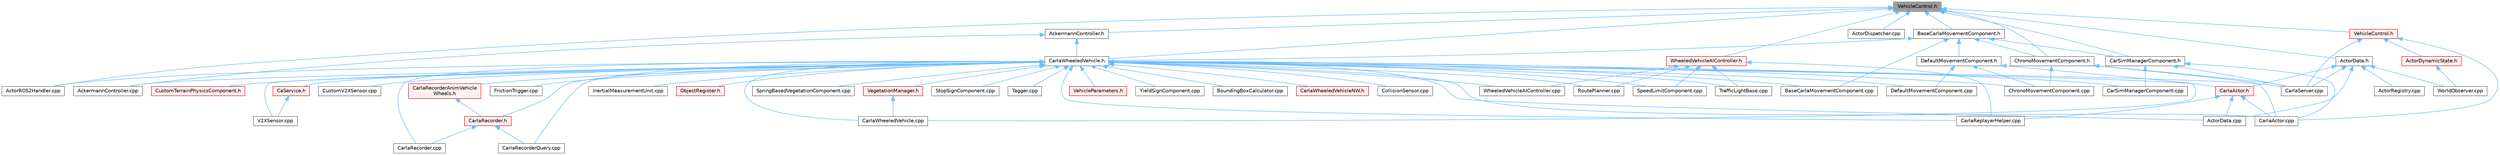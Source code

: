 digraph "VehicleControl.h"
{
 // INTERACTIVE_SVG=YES
 // LATEX_PDF_SIZE
  bgcolor="transparent";
  edge [fontname=Helvetica,fontsize=10,labelfontname=Helvetica,labelfontsize=10];
  node [fontname=Helvetica,fontsize=10,shape=box,height=0.2,width=0.4];
  Node1 [id="Node000001",label="VehicleControl.h",height=0.2,width=0.4,color="gray40", fillcolor="grey60", style="filled", fontcolor="black",tooltip=" "];
  Node1 -> Node2 [id="edge1_Node000001_Node000002",dir="back",color="steelblue1",style="solid",tooltip=" "];
  Node2 [id="Node000002",label="AckermannController.h",height=0.2,width=0.4,color="grey40", fillcolor="white", style="filled",URL="$d0/d4d/AckermannController_8h.html",tooltip=" "];
  Node2 -> Node3 [id="edge2_Node000002_Node000003",dir="back",color="steelblue1",style="solid",tooltip=" "];
  Node3 [id="Node000003",label="AckermannController.cpp",height=0.2,width=0.4,color="grey40", fillcolor="white", style="filled",URL="$d1/d47/AckermannController_8cpp.html",tooltip=" "];
  Node2 -> Node4 [id="edge3_Node000002_Node000004",dir="back",color="steelblue1",style="solid",tooltip=" "];
  Node4 [id="Node000004",label="CarlaWheeledVehicle.h",height=0.2,width=0.4,color="grey40", fillcolor="white", style="filled",URL="$d3/d00/CarlaWheeledVehicle_8h.html",tooltip=" "];
  Node4 -> Node3 [id="edge4_Node000004_Node000003",dir="back",color="steelblue1",style="solid",tooltip=" "];
  Node4 -> Node5 [id="edge5_Node000004_Node000005",dir="back",color="steelblue1",style="solid",tooltip=" "];
  Node5 [id="Node000005",label="ActorData.cpp",height=0.2,width=0.4,color="grey40", fillcolor="white", style="filled",URL="$da/d7f/ActorData_8cpp.html",tooltip=" "];
  Node4 -> Node6 [id="edge6_Node000004_Node000006",dir="back",color="steelblue1",style="solid",tooltip=" "];
  Node6 [id="Node000006",label="ActorROS2Handler.cpp",height=0.2,width=0.4,color="grey40", fillcolor="white", style="filled",URL="$d6/d65/ActorROS2Handler_8cpp.html",tooltip=" "];
  Node4 -> Node7 [id="edge7_Node000004_Node000007",dir="back",color="steelblue1",style="solid",tooltip=" "];
  Node7 [id="Node000007",label="BaseCarlaMovementComponent.cpp",height=0.2,width=0.4,color="grey40", fillcolor="white", style="filled",URL="$da/da6/BaseCarlaMovementComponent_8cpp.html",tooltip=" "];
  Node4 -> Node8 [id="edge8_Node000004_Node000008",dir="back",color="steelblue1",style="solid",tooltip=" "];
  Node8 [id="Node000008",label="BoundingBoxCalculator.cpp",height=0.2,width=0.4,color="grey40", fillcolor="white", style="filled",URL="$dd/dd8/BoundingBoxCalculator_8cpp.html",tooltip=" "];
  Node4 -> Node9 [id="edge9_Node000004_Node000009",dir="back",color="steelblue1",style="solid",tooltip=" "];
  Node9 [id="Node000009",label="CaService.h",height=0.2,width=0.4,color="red", fillcolor="#FFF0F0", style="filled",URL="$df/dd8/CaService_8h.html",tooltip=" "];
  Node9 -> Node11 [id="edge10_Node000009_Node000011",dir="back",color="steelblue1",style="solid",tooltip=" "];
  Node11 [id="Node000011",label="V2XSensor.cpp",height=0.2,width=0.4,color="grey40", fillcolor="white", style="filled",URL="$d2/df9/V2XSensor_8cpp.html",tooltip=" "];
  Node4 -> Node47 [id="edge11_Node000004_Node000047",dir="back",color="steelblue1",style="solid",tooltip=" "];
  Node47 [id="Node000047",label="CarSimManagerComponent.cpp",height=0.2,width=0.4,color="grey40", fillcolor="white", style="filled",URL="$d2/d56/CarSimManagerComponent_8cpp.html",tooltip=" "];
  Node4 -> Node48 [id="edge12_Node000004_Node000048",dir="back",color="steelblue1",style="solid",tooltip=" "];
  Node48 [id="Node000048",label="CarlaActor.cpp",height=0.2,width=0.4,color="grey40", fillcolor="white", style="filled",URL="$d3/d43/CarlaActor_8cpp.html",tooltip=" "];
  Node4 -> Node49 [id="edge13_Node000004_Node000049",dir="back",color="steelblue1",style="solid",tooltip=" "];
  Node49 [id="Node000049",label="CarlaActor.h",height=0.2,width=0.4,color="red", fillcolor="#FFF0F0", style="filled",URL="$de/d36/CarlaActor_8h.html",tooltip=" "];
  Node49 -> Node5 [id="edge14_Node000049_Node000005",dir="back",color="steelblue1",style="solid",tooltip=" "];
  Node49 -> Node48 [id="edge15_Node000049_Node000048",dir="back",color="steelblue1",style="solid",tooltip=" "];
  Node49 -> Node59 [id="edge16_Node000049_Node000059",dir="back",color="steelblue1",style="solid",tooltip=" "];
  Node59 [id="Node000059",label="CarlaReplayerHelper.cpp",height=0.2,width=0.4,color="grey40", fillcolor="white", style="filled",URL="$d2/d32/CarlaReplayerHelper_8cpp.html",tooltip=" "];
  Node4 -> Node78 [id="edge17_Node000004_Node000078",dir="back",color="steelblue1",style="solid",tooltip=" "];
  Node78 [id="Node000078",label="CarlaRecorder.cpp",height=0.2,width=0.4,color="grey40", fillcolor="white", style="filled",URL="$da/d49/CarlaRecorder_8cpp.html",tooltip=" "];
  Node4 -> Node123 [id="edge18_Node000004_Node000123",dir="back",color="steelblue1",style="solid",tooltip=" "];
  Node123 [id="Node000123",label="CarlaRecorder.h",height=0.2,width=0.4,color="red", fillcolor="#FFF0F0", style="filled",URL="$d9/d6a/CarlaRecorder_8h.html",tooltip=" "];
  Node123 -> Node78 [id="edge19_Node000123_Node000078",dir="back",color="steelblue1",style="solid",tooltip=" "];
  Node123 -> Node142 [id="edge20_Node000123_Node000142",dir="back",color="steelblue1",style="solid",tooltip=" "];
  Node142 [id="Node000142",label="CarlaRecorderQuery.cpp",height=0.2,width=0.4,color="grey40", fillcolor="white", style="filled",URL="$de/dc6/CarlaRecorderQuery_8cpp.html",tooltip=" "];
  Node4 -> Node147 [id="edge21_Node000004_Node000147",dir="back",color="steelblue1",style="solid",tooltip=" "];
  Node147 [id="Node000147",label="CarlaRecorderAnimVehicle\lWheels.h",height=0.2,width=0.4,color="red", fillcolor="#FFF0F0", style="filled",URL="$d0/d5c/CarlaRecorderAnimVehicleWheels_8h.html",tooltip=" "];
  Node147 -> Node123 [id="edge22_Node000147_Node000123",dir="back",color="steelblue1",style="solid",tooltip=" "];
  Node4 -> Node142 [id="edge23_Node000004_Node000142",dir="back",color="steelblue1",style="solid",tooltip=" "];
  Node4 -> Node59 [id="edge24_Node000004_Node000059",dir="back",color="steelblue1",style="solid",tooltip=" "];
  Node4 -> Node60 [id="edge25_Node000004_Node000060",dir="back",color="steelblue1",style="solid",tooltip=" "];
  Node60 [id="Node000060",label="CarlaServer.cpp",height=0.2,width=0.4,color="grey40", fillcolor="white", style="filled",URL="$db/d6c/CarlaServer_8cpp.html",tooltip=" "];
  Node4 -> Node62 [id="edge26_Node000004_Node000062",dir="back",color="steelblue1",style="solid",tooltip=" "];
  Node62 [id="Node000062",label="CarlaWheeledVehicle.cpp",height=0.2,width=0.4,color="grey40", fillcolor="white", style="filled",URL="$dc/d65/CarlaWheeledVehicle_8cpp.html",tooltip=" "];
  Node4 -> Node151 [id="edge27_Node000004_Node000151",dir="back",color="steelblue1",style="solid",tooltip=" "];
  Node151 [id="Node000151",label="CarlaWheeledVehicleNW.h",height=0.2,width=0.4,color="red", fillcolor="#FFF0F0", style="filled",URL="$de/dba/CarlaWheeledVehicleNW_8h.html",tooltip=" "];
  Node4 -> Node153 [id="edge28_Node000004_Node000153",dir="back",color="steelblue1",style="solid",tooltip=" "];
  Node153 [id="Node000153",label="ChronoMovementComponent.cpp",height=0.2,width=0.4,color="grey40", fillcolor="white", style="filled",URL="$db/d1c/ChronoMovementComponent_8cpp.html",tooltip=" "];
  Node4 -> Node19 [id="edge29_Node000004_Node000019",dir="back",color="steelblue1",style="solid",tooltip=" "];
  Node19 [id="Node000019",label="CollisionSensor.cpp",height=0.2,width=0.4,color="grey40", fillcolor="white", style="filled",URL="$da/df0/CollisionSensor_8cpp.html",tooltip=" "];
  Node4 -> Node114 [id="edge30_Node000004_Node000114",dir="back",color="steelblue1",style="solid",tooltip=" "];
  Node114 [id="Node000114",label="CustomTerrainPhysicsComponent.h",height=0.2,width=0.4,color="red", fillcolor="#FFF0F0", style="filled",URL="$d1/d4f/CustomTerrainPhysicsComponent_8h.html",tooltip=" "];
  Node4 -> Node21 [id="edge31_Node000004_Node000021",dir="back",color="steelblue1",style="solid",tooltip=" "];
  Node21 [id="Node000021",label="CustomV2XSensor.cpp",height=0.2,width=0.4,color="grey40", fillcolor="white", style="filled",URL="$d8/d97/CustomV2XSensor_8cpp.html",tooltip=" "];
  Node4 -> Node154 [id="edge32_Node000004_Node000154",dir="back",color="steelblue1",style="solid",tooltip=" "];
  Node154 [id="Node000154",label="DefaultMovementComponent.cpp",height=0.2,width=0.4,color="grey40", fillcolor="white", style="filled",URL="$d1/d60/DefaultMovementComponent_8cpp.html",tooltip=" "];
  Node4 -> Node81 [id="edge33_Node000004_Node000081",dir="back",color="steelblue1",style="solid",tooltip=" "];
  Node81 [id="Node000081",label="FrictionTrigger.cpp",height=0.2,width=0.4,color="grey40", fillcolor="white", style="filled",URL="$d8/de2/FrictionTrigger_8cpp.html",tooltip=" "];
  Node4 -> Node25 [id="edge34_Node000004_Node000025",dir="back",color="steelblue1",style="solid",tooltip=" "];
  Node25 [id="Node000025",label="InertialMeasurementUnit.cpp",height=0.2,width=0.4,color="grey40", fillcolor="white", style="filled",URL="$d7/d78/InertialMeasurementUnit_8cpp.html",tooltip=" "];
  Node4 -> Node155 [id="edge35_Node000004_Node000155",dir="back",color="steelblue1",style="solid",tooltip=" "];
  Node155 [id="Node000155",label="ObjectRegister.h",height=0.2,width=0.4,color="red", fillcolor="#FFF0F0", style="filled",URL="$d4/d5b/ObjectRegister_8h.html",tooltip=" "];
  Node4 -> Node157 [id="edge36_Node000004_Node000157",dir="back",color="steelblue1",style="solid",tooltip=" "];
  Node157 [id="Node000157",label="RoutePlanner.cpp",height=0.2,width=0.4,color="grey40", fillcolor="white", style="filled",URL="$de/d45/RoutePlanner_8cpp.html",tooltip=" "];
  Node4 -> Node70 [id="edge37_Node000004_Node000070",dir="back",color="steelblue1",style="solid",tooltip=" "];
  Node70 [id="Node000070",label="SpeedLimitComponent.cpp",height=0.2,width=0.4,color="grey40", fillcolor="white", style="filled",URL="$d2/dd9/SpeedLimitComponent_8cpp.html",tooltip=" "];
  Node4 -> Node158 [id="edge38_Node000004_Node000158",dir="back",color="steelblue1",style="solid",tooltip=" "];
  Node158 [id="Node000158",label="SpringBasedVegetationComponent.cpp",height=0.2,width=0.4,color="grey40", fillcolor="white", style="filled",URL="$db/d66/SpringBasedVegetationComponent_8cpp.html",tooltip=" "];
  Node4 -> Node71 [id="edge39_Node000004_Node000071",dir="back",color="steelblue1",style="solid",tooltip=" "];
  Node71 [id="Node000071",label="StopSignComponent.cpp",height=0.2,width=0.4,color="grey40", fillcolor="white", style="filled",URL="$d6/ddb/StopSignComponent_8cpp.html",tooltip=" "];
  Node4 -> Node159 [id="edge40_Node000004_Node000159",dir="back",color="steelblue1",style="solid",tooltip=" "];
  Node159 [id="Node000159",label="Tagger.cpp",height=0.2,width=0.4,color="grey40", fillcolor="white", style="filled",URL="$d2/d35/Tagger_8cpp.html",tooltip=" "];
  Node4 -> Node72 [id="edge41_Node000004_Node000072",dir="back",color="steelblue1",style="solid",tooltip=" "];
  Node72 [id="Node000072",label="TrafficLightBase.cpp",height=0.2,width=0.4,color="grey40", fillcolor="white", style="filled",URL="$d2/d40/TrafficLightBase_8cpp.html",tooltip=" "];
  Node4 -> Node11 [id="edge42_Node000004_Node000011",dir="back",color="steelblue1",style="solid",tooltip=" "];
  Node4 -> Node118 [id="edge43_Node000004_Node000118",dir="back",color="steelblue1",style="solid",tooltip=" "];
  Node118 [id="Node000118",label="VegetationManager.h",height=0.2,width=0.4,color="red", fillcolor="#FFF0F0", style="filled",URL="$d9/d64/VegetationManager_8h.html",tooltip=" "];
  Node118 -> Node62 [id="edge44_Node000118_Node000062",dir="back",color="steelblue1",style="solid",tooltip=" "];
  Node4 -> Node160 [id="edge45_Node000004_Node000160",dir="back",color="steelblue1",style="solid",tooltip=" "];
  Node160 [id="Node000160",label="VehicleParameters.h",height=0.2,width=0.4,color="red", fillcolor="#FFF0F0", style="filled",URL="$d1/d1b/VehicleParameters_8h.html",tooltip=" "];
  Node4 -> Node161 [id="edge46_Node000004_Node000161",dir="back",color="steelblue1",style="solid",tooltip=" "];
  Node161 [id="Node000161",label="WheeledVehicleAIController.cpp",height=0.2,width=0.4,color="grey40", fillcolor="white", style="filled",URL="$d8/de0/WheeledVehicleAIController_8cpp.html",tooltip=" "];
  Node4 -> Node77 [id="edge47_Node000004_Node000077",dir="back",color="steelblue1",style="solid",tooltip=" "];
  Node77 [id="Node000077",label="YieldSignComponent.cpp",height=0.2,width=0.4,color="grey40", fillcolor="white", style="filled",URL="$d4/d36/YieldSignComponent_8cpp.html",tooltip=" "];
  Node1 -> Node162 [id="edge48_Node000001_Node000162",dir="back",color="steelblue1",style="solid",tooltip=" "];
  Node162 [id="Node000162",label="ActorData.h",height=0.2,width=0.4,color="grey40", fillcolor="white", style="filled",URL="$de/d7d/ActorData_8h.html",tooltip=" "];
  Node162 -> Node5 [id="edge49_Node000162_Node000005",dir="back",color="steelblue1",style="solid",tooltip=" "];
  Node162 -> Node84 [id="edge50_Node000162_Node000084",dir="back",color="steelblue1",style="solid",tooltip=" "];
  Node84 [id="Node000084",label="ActorRegistry.cpp",height=0.2,width=0.4,color="grey40", fillcolor="white", style="filled",URL="$d3/df3/ActorRegistry_8cpp.html",tooltip=" "];
  Node162 -> Node49 [id="edge51_Node000162_Node000049",dir="back",color="steelblue1",style="solid",tooltip=" "];
  Node162 -> Node60 [id="edge52_Node000162_Node000060",dir="back",color="steelblue1",style="solid",tooltip=" "];
  Node162 -> Node102 [id="edge53_Node000162_Node000102",dir="back",color="steelblue1",style="solid",tooltip=" "];
  Node102 [id="Node000102",label="WorldObserver.cpp",height=0.2,width=0.4,color="grey40", fillcolor="white", style="filled",URL="$d9/de7/WorldObserver_8cpp.html",tooltip=" "];
  Node1 -> Node16 [id="edge54_Node000001_Node000016",dir="back",color="steelblue1",style="solid",tooltip=" "];
  Node16 [id="Node000016",label="ActorDispatcher.cpp",height=0.2,width=0.4,color="grey40", fillcolor="white", style="filled",URL="$d0/d6a/ActorDispatcher_8cpp.html",tooltip=" "];
  Node1 -> Node6 [id="edge55_Node000001_Node000006",dir="back",color="steelblue1",style="solid",tooltip=" "];
  Node1 -> Node163 [id="edge56_Node000001_Node000163",dir="back",color="steelblue1",style="solid",tooltip=" "];
  Node163 [id="Node000163",label="BaseCarlaMovementComponent.h",height=0.2,width=0.4,color="grey40", fillcolor="white", style="filled",URL="$d6/d10/BaseCarlaMovementComponent_8h.html",tooltip=" "];
  Node163 -> Node7 [id="edge57_Node000163_Node000007",dir="back",color="steelblue1",style="solid",tooltip=" "];
  Node163 -> Node164 [id="edge58_Node000163_Node000164",dir="back",color="steelblue1",style="solid",tooltip=" "];
  Node164 [id="Node000164",label="CarSimManagerComponent.h",height=0.2,width=0.4,color="grey40", fillcolor="white", style="filled",URL="$d9/d84/CarSimManagerComponent_8h.html",tooltip=" "];
  Node164 -> Node47 [id="edge59_Node000164_Node000047",dir="back",color="steelblue1",style="solid",tooltip=" "];
  Node164 -> Node48 [id="edge60_Node000164_Node000048",dir="back",color="steelblue1",style="solid",tooltip=" "];
  Node164 -> Node60 [id="edge61_Node000164_Node000060",dir="back",color="steelblue1",style="solid",tooltip=" "];
  Node163 -> Node4 [id="edge62_Node000163_Node000004",dir="back",color="steelblue1",style="solid",tooltip=" "];
  Node163 -> Node165 [id="edge63_Node000163_Node000165",dir="back",color="steelblue1",style="solid",tooltip=" "];
  Node165 [id="Node000165",label="ChronoMovementComponent.h",height=0.2,width=0.4,color="grey40", fillcolor="white", style="filled",URL="$d8/d93/ChronoMovementComponent_8h.html",tooltip=" "];
  Node165 -> Node48 [id="edge64_Node000165_Node000048",dir="back",color="steelblue1",style="solid",tooltip=" "];
  Node165 -> Node60 [id="edge65_Node000165_Node000060",dir="back",color="steelblue1",style="solid",tooltip=" "];
  Node165 -> Node153 [id="edge66_Node000165_Node000153",dir="back",color="steelblue1",style="solid",tooltip=" "];
  Node163 -> Node166 [id="edge67_Node000163_Node000166",dir="back",color="steelblue1",style="solid",tooltip=" "];
  Node166 [id="Node000166",label="DefaultMovementComponent.h",height=0.2,width=0.4,color="grey40", fillcolor="white", style="filled",URL="$dd/d9e/DefaultMovementComponent_8h.html",tooltip=" "];
  Node166 -> Node62 [id="edge68_Node000166_Node000062",dir="back",color="steelblue1",style="solid",tooltip=" "];
  Node166 -> Node153 [id="edge69_Node000166_Node000153",dir="back",color="steelblue1",style="solid",tooltip=" "];
  Node166 -> Node154 [id="edge70_Node000166_Node000154",dir="back",color="steelblue1",style="solid",tooltip=" "];
  Node1 -> Node164 [id="edge71_Node000001_Node000164",dir="back",color="steelblue1",style="solid",tooltip=" "];
  Node1 -> Node4 [id="edge72_Node000001_Node000004",dir="back",color="steelblue1",style="solid",tooltip=" "];
  Node1 -> Node165 [id="edge73_Node000001_Node000165",dir="back",color="steelblue1",style="solid",tooltip=" "];
  Node1 -> Node167 [id="edge74_Node000001_Node000167",dir="back",color="steelblue1",style="solid",tooltip=" "];
  Node167 [id="Node000167",label="VehicleControl.h",height=0.2,width=0.4,color="red", fillcolor="#FFF0F0", style="filled",URL="$dd/d28/LibCarla_2source_2carla_2rpc_2VehicleControl_8h.html",tooltip=" "];
  Node167 -> Node168 [id="edge75_Node000167_Node000168",dir="back",color="steelblue1",style="solid",tooltip=" "];
  Node168 [id="Node000168",label="ActorDynamicState.h",height=0.2,width=0.4,color="red", fillcolor="#FFF0F0", style="filled",URL="$d6/d60/ActorDynamicState_8h.html",tooltip=" "];
  Node168 -> Node102 [id="edge76_Node000168_Node000102",dir="back",color="steelblue1",style="solid",tooltip=" "];
  Node167 -> Node48 [id="edge77_Node000167_Node000048",dir="back",color="steelblue1",style="solid",tooltip=" "];
  Node167 -> Node60 [id="edge78_Node000167_Node000060",dir="back",color="steelblue1",style="solid",tooltip=" "];
  Node1 -> Node269 [id="edge79_Node000001_Node000269",dir="back",color="steelblue1",style="solid",tooltip=" "];
  Node269 [id="Node000269",label="WheeledVehicleAIController.h",height=0.2,width=0.4,color="red", fillcolor="#FFF0F0", style="filled",URL="$d2/d29/WheeledVehicleAIController_8h.html",tooltip=" "];
  Node269 -> Node59 [id="edge80_Node000269_Node000059",dir="back",color="steelblue1",style="solid",tooltip=" "];
  Node269 -> Node157 [id="edge81_Node000269_Node000157",dir="back",color="steelblue1",style="solid",tooltip=" "];
  Node269 -> Node70 [id="edge82_Node000269_Node000070",dir="back",color="steelblue1",style="solid",tooltip=" "];
  Node269 -> Node72 [id="edge83_Node000269_Node000072",dir="back",color="steelblue1",style="solid",tooltip=" "];
  Node269 -> Node161 [id="edge84_Node000269_Node000161",dir="back",color="steelblue1",style="solid",tooltip=" "];
}
